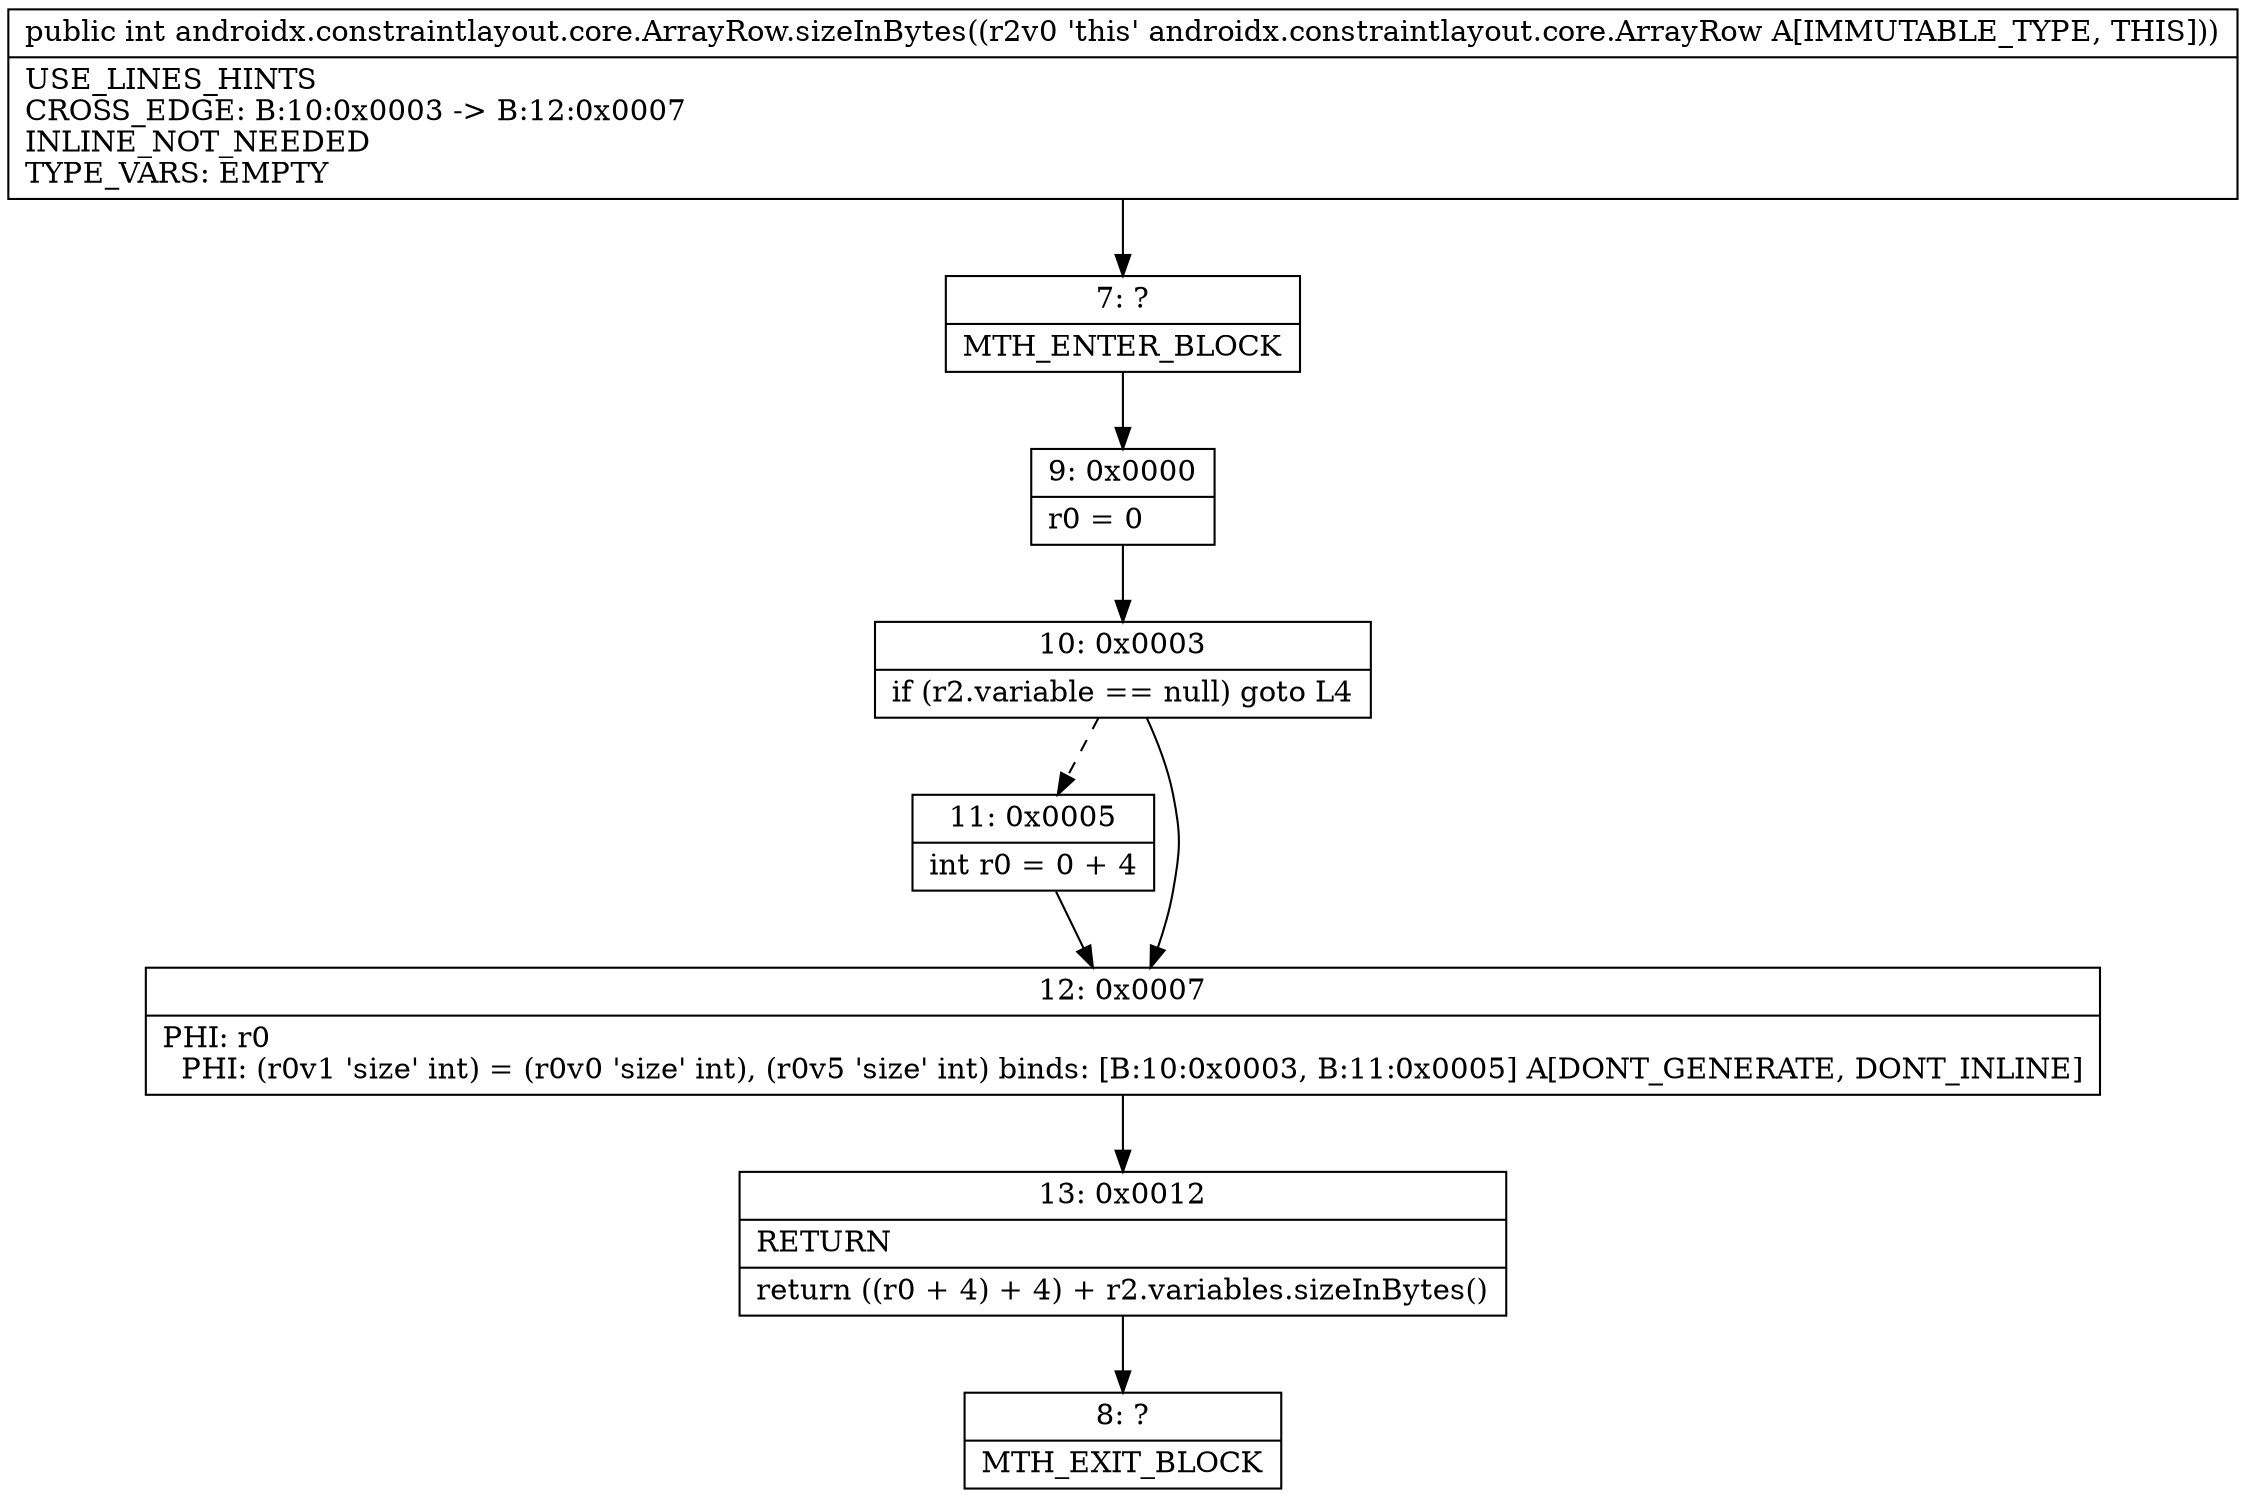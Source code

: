 digraph "CFG forandroidx.constraintlayout.core.ArrayRow.sizeInBytes()I" {
Node_7 [shape=record,label="{7\:\ ?|MTH_ENTER_BLOCK\l}"];
Node_9 [shape=record,label="{9\:\ 0x0000|r0 = 0\l}"];
Node_10 [shape=record,label="{10\:\ 0x0003|if (r2.variable == null) goto L4\l}"];
Node_11 [shape=record,label="{11\:\ 0x0005|int r0 = 0 + 4\l}"];
Node_12 [shape=record,label="{12\:\ 0x0007|PHI: r0 \l  PHI: (r0v1 'size' int) = (r0v0 'size' int), (r0v5 'size' int) binds: [B:10:0x0003, B:11:0x0005] A[DONT_GENERATE, DONT_INLINE]\l}"];
Node_13 [shape=record,label="{13\:\ 0x0012|RETURN\l|return ((r0 + 4) + 4) + r2.variables.sizeInBytes()\l}"];
Node_8 [shape=record,label="{8\:\ ?|MTH_EXIT_BLOCK\l}"];
MethodNode[shape=record,label="{public int androidx.constraintlayout.core.ArrayRow.sizeInBytes((r2v0 'this' androidx.constraintlayout.core.ArrayRow A[IMMUTABLE_TYPE, THIS]))  | USE_LINES_HINTS\lCROSS_EDGE: B:10:0x0003 \-\> B:12:0x0007\lINLINE_NOT_NEEDED\lTYPE_VARS: EMPTY\l}"];
MethodNode -> Node_7;Node_7 -> Node_9;
Node_9 -> Node_10;
Node_10 -> Node_11[style=dashed];
Node_10 -> Node_12;
Node_11 -> Node_12;
Node_12 -> Node_13;
Node_13 -> Node_8;
}

